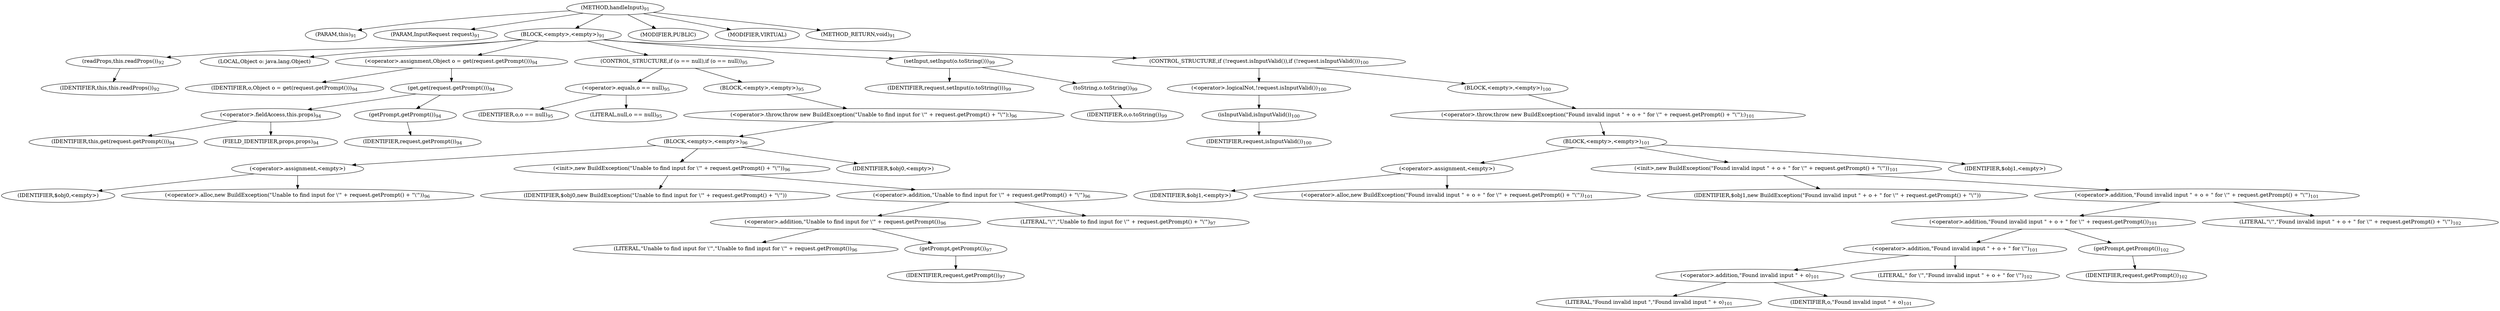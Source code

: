 digraph "handleInput" {  
"36" [label = <(METHOD,handleInput)<SUB>91</SUB>> ]
"4" [label = <(PARAM,this)<SUB>91</SUB>> ]
"37" [label = <(PARAM,InputRequest request)<SUB>91</SUB>> ]
"38" [label = <(BLOCK,&lt;empty&gt;,&lt;empty&gt;)<SUB>91</SUB>> ]
"39" [label = <(readProps,this.readProps())<SUB>92</SUB>> ]
"3" [label = <(IDENTIFIER,this,this.readProps())<SUB>92</SUB>> ]
"40" [label = <(LOCAL,Object o: java.lang.Object)> ]
"41" [label = <(&lt;operator&gt;.assignment,Object o = get(request.getPrompt()))<SUB>94</SUB>> ]
"42" [label = <(IDENTIFIER,o,Object o = get(request.getPrompt()))<SUB>94</SUB>> ]
"43" [label = <(get,get(request.getPrompt()))<SUB>94</SUB>> ]
"44" [label = <(&lt;operator&gt;.fieldAccess,this.props)<SUB>94</SUB>> ]
"45" [label = <(IDENTIFIER,this,get(request.getPrompt()))<SUB>94</SUB>> ]
"46" [label = <(FIELD_IDENTIFIER,props,props)<SUB>94</SUB>> ]
"47" [label = <(getPrompt,getPrompt())<SUB>94</SUB>> ]
"48" [label = <(IDENTIFIER,request,getPrompt())<SUB>94</SUB>> ]
"49" [label = <(CONTROL_STRUCTURE,if (o == null),if (o == null))<SUB>95</SUB>> ]
"50" [label = <(&lt;operator&gt;.equals,o == null)<SUB>95</SUB>> ]
"51" [label = <(IDENTIFIER,o,o == null)<SUB>95</SUB>> ]
"52" [label = <(LITERAL,null,o == null)<SUB>95</SUB>> ]
"53" [label = <(BLOCK,&lt;empty&gt;,&lt;empty&gt;)<SUB>95</SUB>> ]
"54" [label = <(&lt;operator&gt;.throw,throw new BuildException(&quot;Unable to find input for \'&quot; + request.getPrompt() + &quot;\'&quot;);)<SUB>96</SUB>> ]
"55" [label = <(BLOCK,&lt;empty&gt;,&lt;empty&gt;)<SUB>96</SUB>> ]
"56" [label = <(&lt;operator&gt;.assignment,&lt;empty&gt;)> ]
"57" [label = <(IDENTIFIER,$obj0,&lt;empty&gt;)> ]
"58" [label = <(&lt;operator&gt;.alloc,new BuildException(&quot;Unable to find input for \'&quot; + request.getPrompt() + &quot;\'&quot;))<SUB>96</SUB>> ]
"59" [label = <(&lt;init&gt;,new BuildException(&quot;Unable to find input for \'&quot; + request.getPrompt() + &quot;\'&quot;))<SUB>96</SUB>> ]
"60" [label = <(IDENTIFIER,$obj0,new BuildException(&quot;Unable to find input for \'&quot; + request.getPrompt() + &quot;\'&quot;))> ]
"61" [label = <(&lt;operator&gt;.addition,&quot;Unable to find input for \'&quot; + request.getPrompt() + &quot;\'&quot;)<SUB>96</SUB>> ]
"62" [label = <(&lt;operator&gt;.addition,&quot;Unable to find input for \'&quot; + request.getPrompt())<SUB>96</SUB>> ]
"63" [label = <(LITERAL,&quot;Unable to find input for \'&quot;,&quot;Unable to find input for \'&quot; + request.getPrompt())<SUB>96</SUB>> ]
"64" [label = <(getPrompt,getPrompt())<SUB>97</SUB>> ]
"65" [label = <(IDENTIFIER,request,getPrompt())<SUB>97</SUB>> ]
"66" [label = <(LITERAL,&quot;\'&quot;,&quot;Unable to find input for \'&quot; + request.getPrompt() + &quot;\'&quot;)<SUB>97</SUB>> ]
"67" [label = <(IDENTIFIER,$obj0,&lt;empty&gt;)> ]
"68" [label = <(setInput,setInput(o.toString()))<SUB>99</SUB>> ]
"69" [label = <(IDENTIFIER,request,setInput(o.toString()))<SUB>99</SUB>> ]
"70" [label = <(toString,o.toString())<SUB>99</SUB>> ]
"71" [label = <(IDENTIFIER,o,o.toString())<SUB>99</SUB>> ]
"72" [label = <(CONTROL_STRUCTURE,if (!request.isInputValid()),if (!request.isInputValid()))<SUB>100</SUB>> ]
"73" [label = <(&lt;operator&gt;.logicalNot,!request.isInputValid())<SUB>100</SUB>> ]
"74" [label = <(isInputValid,isInputValid())<SUB>100</SUB>> ]
"75" [label = <(IDENTIFIER,request,isInputValid())<SUB>100</SUB>> ]
"76" [label = <(BLOCK,&lt;empty&gt;,&lt;empty&gt;)<SUB>100</SUB>> ]
"77" [label = <(&lt;operator&gt;.throw,throw new BuildException(&quot;Found invalid input &quot; + o + &quot; for \'&quot; + request.getPrompt() + &quot;\'&quot;);)<SUB>101</SUB>> ]
"78" [label = <(BLOCK,&lt;empty&gt;,&lt;empty&gt;)<SUB>101</SUB>> ]
"79" [label = <(&lt;operator&gt;.assignment,&lt;empty&gt;)> ]
"80" [label = <(IDENTIFIER,$obj1,&lt;empty&gt;)> ]
"81" [label = <(&lt;operator&gt;.alloc,new BuildException(&quot;Found invalid input &quot; + o + &quot; for \'&quot; + request.getPrompt() + &quot;\'&quot;))<SUB>101</SUB>> ]
"82" [label = <(&lt;init&gt;,new BuildException(&quot;Found invalid input &quot; + o + &quot; for \'&quot; + request.getPrompt() + &quot;\'&quot;))<SUB>101</SUB>> ]
"83" [label = <(IDENTIFIER,$obj1,new BuildException(&quot;Found invalid input &quot; + o + &quot; for \'&quot; + request.getPrompt() + &quot;\'&quot;))> ]
"84" [label = <(&lt;operator&gt;.addition,&quot;Found invalid input &quot; + o + &quot; for \'&quot; + request.getPrompt() + &quot;\'&quot;)<SUB>101</SUB>> ]
"85" [label = <(&lt;operator&gt;.addition,&quot;Found invalid input &quot; + o + &quot; for \'&quot; + request.getPrompt())<SUB>101</SUB>> ]
"86" [label = <(&lt;operator&gt;.addition,&quot;Found invalid input &quot; + o + &quot; for \'&quot;)<SUB>101</SUB>> ]
"87" [label = <(&lt;operator&gt;.addition,&quot;Found invalid input &quot; + o)<SUB>101</SUB>> ]
"88" [label = <(LITERAL,&quot;Found invalid input &quot;,&quot;Found invalid input &quot; + o)<SUB>101</SUB>> ]
"89" [label = <(IDENTIFIER,o,&quot;Found invalid input &quot; + o)<SUB>101</SUB>> ]
"90" [label = <(LITERAL,&quot; for \'&quot;,&quot;Found invalid input &quot; + o + &quot; for \'&quot;)<SUB>102</SUB>> ]
"91" [label = <(getPrompt,getPrompt())<SUB>102</SUB>> ]
"92" [label = <(IDENTIFIER,request,getPrompt())<SUB>102</SUB>> ]
"93" [label = <(LITERAL,&quot;\'&quot;,&quot;Found invalid input &quot; + o + &quot; for \'&quot; + request.getPrompt() + &quot;\'&quot;)<SUB>102</SUB>> ]
"94" [label = <(IDENTIFIER,$obj1,&lt;empty&gt;)> ]
"95" [label = <(MODIFIER,PUBLIC)> ]
"96" [label = <(MODIFIER,VIRTUAL)> ]
"97" [label = <(METHOD_RETURN,void)<SUB>91</SUB>> ]
  "36" -> "4" 
  "36" -> "37" 
  "36" -> "38" 
  "36" -> "95" 
  "36" -> "96" 
  "36" -> "97" 
  "38" -> "39" 
  "38" -> "40" 
  "38" -> "41" 
  "38" -> "49" 
  "38" -> "68" 
  "38" -> "72" 
  "39" -> "3" 
  "41" -> "42" 
  "41" -> "43" 
  "43" -> "44" 
  "43" -> "47" 
  "44" -> "45" 
  "44" -> "46" 
  "47" -> "48" 
  "49" -> "50" 
  "49" -> "53" 
  "50" -> "51" 
  "50" -> "52" 
  "53" -> "54" 
  "54" -> "55" 
  "55" -> "56" 
  "55" -> "59" 
  "55" -> "67" 
  "56" -> "57" 
  "56" -> "58" 
  "59" -> "60" 
  "59" -> "61" 
  "61" -> "62" 
  "61" -> "66" 
  "62" -> "63" 
  "62" -> "64" 
  "64" -> "65" 
  "68" -> "69" 
  "68" -> "70" 
  "70" -> "71" 
  "72" -> "73" 
  "72" -> "76" 
  "73" -> "74" 
  "74" -> "75" 
  "76" -> "77" 
  "77" -> "78" 
  "78" -> "79" 
  "78" -> "82" 
  "78" -> "94" 
  "79" -> "80" 
  "79" -> "81" 
  "82" -> "83" 
  "82" -> "84" 
  "84" -> "85" 
  "84" -> "93" 
  "85" -> "86" 
  "85" -> "91" 
  "86" -> "87" 
  "86" -> "90" 
  "87" -> "88" 
  "87" -> "89" 
  "91" -> "92" 
}
